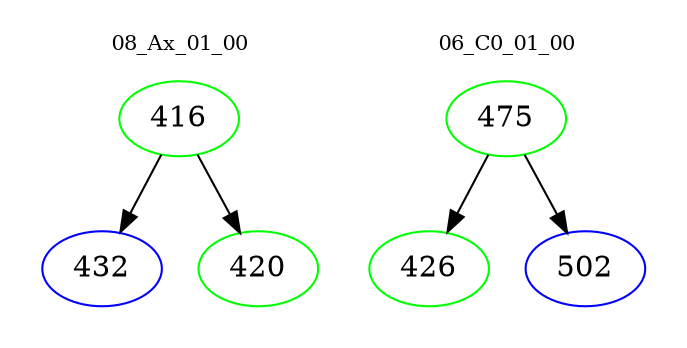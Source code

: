 digraph{
subgraph cluster_0 {
color = white
label = "08_Ax_01_00";
fontsize=10;
T0_416 [label="416", color="green"]
T0_416 -> T0_432 [color="black"]
T0_432 [label="432", color="blue"]
T0_416 -> T0_420 [color="black"]
T0_420 [label="420", color="green"]
}
subgraph cluster_1 {
color = white
label = "06_C0_01_00";
fontsize=10;
T1_475 [label="475", color="green"]
T1_475 -> T1_426 [color="black"]
T1_426 [label="426", color="green"]
T1_475 -> T1_502 [color="black"]
T1_502 [label="502", color="blue"]
}
}
